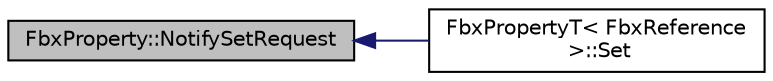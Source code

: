digraph "FbxProperty::NotifySetRequest"
{
  edge [fontname="Helvetica",fontsize="10",labelfontname="Helvetica",labelfontsize="10"];
  node [fontname="Helvetica",fontsize="10",shape=record];
  rankdir="LR";
  Node296 [label="FbxProperty::NotifySetRequest",height=0.2,width=0.4,color="black", fillcolor="grey75", style="filled", fontcolor="black"];
  Node296 -> Node297 [dir="back",color="midnightblue",fontsize="10",style="solid"];
  Node297 [label="FbxPropertyT\< FbxReference\l \>::Set",height=0.2,width=0.4,color="black", fillcolor="white", style="filled",URL="$class_fbx_property_t_3_01_fbx_reference_01_4.html#a7d67d93829ab10066d0f7814a676f3c3"];
}
